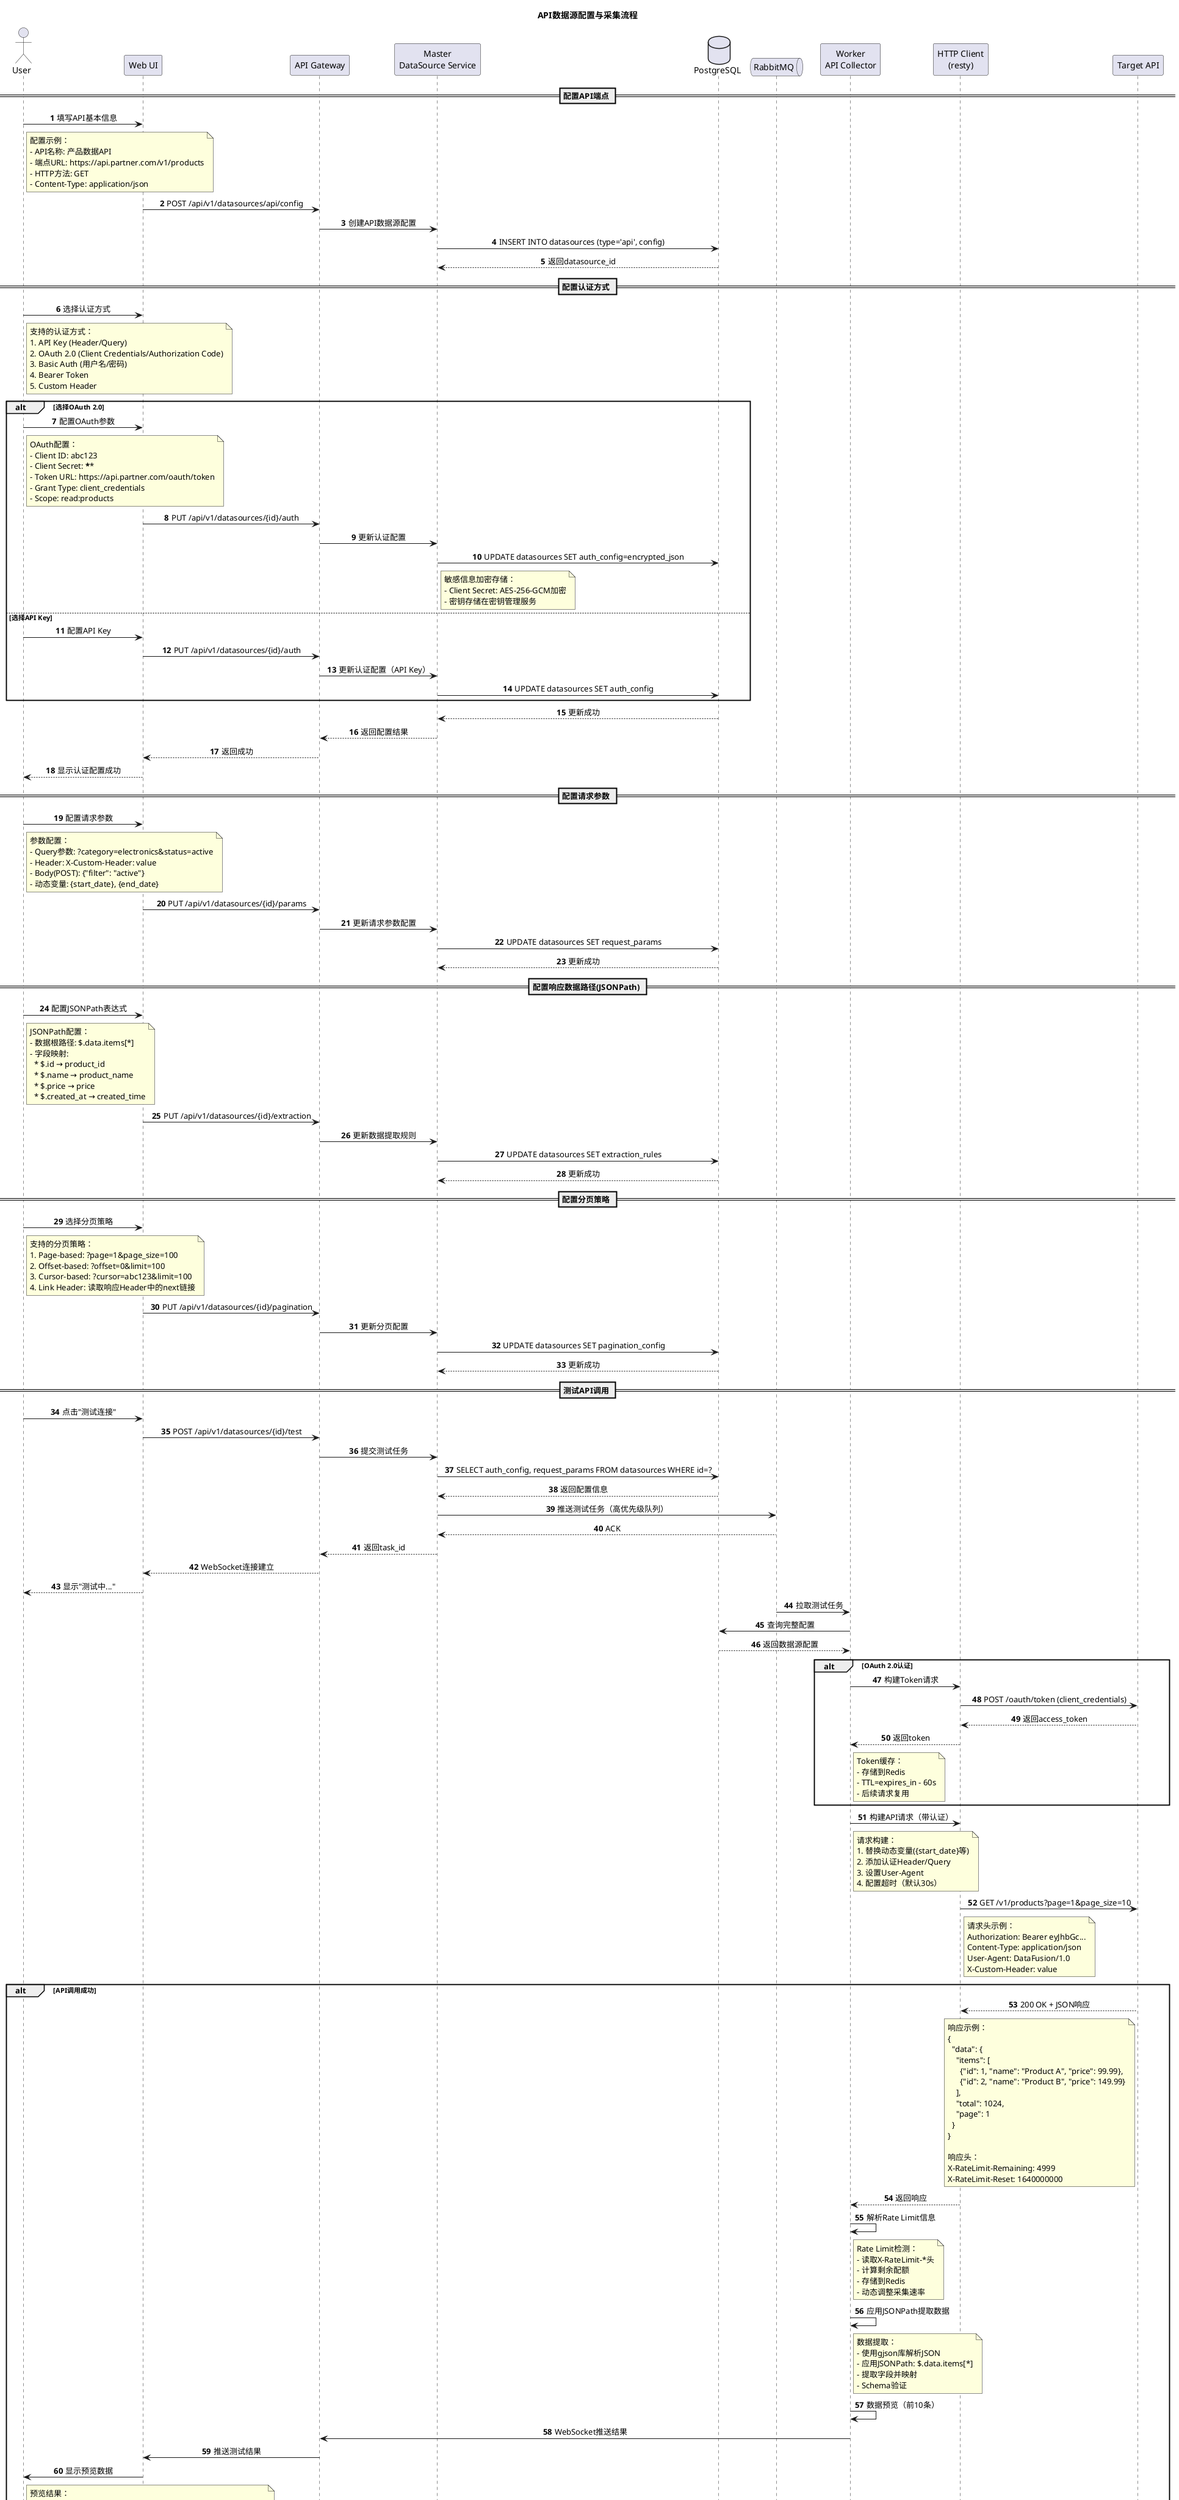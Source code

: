 @startuml
title API数据源配置与采集流程

skinparam backgroundColor #FFFFFF
skinparam sequenceMessageAlign center
skinparam responseMessageBelowArrow true

actor User as user
participant "Web UI" as ui
participant "API Gateway" as gateway
participant "Master\nDataSource Service" as master
database "PostgreSQL" as db
queue "RabbitMQ" as mq
participant "Worker\nAPI Collector" as worker
participant "HTTP Client\n(resty)" as http
participant "Target API" as api

autonumber

== 配置API端点 ==

user -> ui: 填写API基本信息
note right of user
  配置示例：
  - API名称: 产品数据API
  - 端点URL: https://api.partner.com/v1/products
  - HTTP方法: GET
  - Content-Type: application/json
end note

ui -> gateway: POST /api/v1/datasources/api/config
gateway -> master: 创建API数据源配置
master -> db: INSERT INTO datasources (type='api', config)
db --> master: 返回datasource_id

== 配置认证方式 ==

user -> ui: 选择认证方式
note right of user
  支持的认证方式：
  1. API Key (Header/Query)
  2. OAuth 2.0 (Client Credentials/Authorization Code)
  3. Basic Auth (用户名/密码)
  4. Bearer Token
  5. Custom Header
end note

alt 选择OAuth 2.0
  user -> ui: 配置OAuth参数
  note right of user
    OAuth配置：
    - Client ID: abc123
    - Client Secret: ******
    - Token URL: https://api.partner.com/oauth/token
    - Grant Type: client_credentials
    - Scope: read:products
  end note
  ui -> gateway: PUT /api/v1/datasources/{id}/auth
  gateway -> master: 更新认证配置
  master -> db: UPDATE datasources SET auth_config=encrypted_json
  note right of master
    敏感信息加密存储：
    - Client Secret: AES-256-GCM加密
    - 密钥存储在密钥管理服务
  end note
else 选择API Key
  user -> ui: 配置API Key
  ui -> gateway: PUT /api/v1/datasources/{id}/auth
  gateway -> master: 更新认证配置（API Key）
  master -> db: UPDATE datasources SET auth_config
end

db --> master: 更新成功
master --> gateway: 返回配置结果
gateway --> ui: 返回成功
ui --> user: 显示认证配置成功

== 配置请求参数 ==

user -> ui: 配置请求参数
note right of user
  参数配置：
  - Query参数: ?category=electronics&status=active
  - Header: X-Custom-Header: value
  - Body(POST): {"filter": "active"}
  - 动态变量: {start_date}, {end_date}
end note

ui -> gateway: PUT /api/v1/datasources/{id}/params
gateway -> master: 更新请求参数配置
master -> db: UPDATE datasources SET request_params
db --> master: 更新成功

== 配置响应数据路径(JSONPath) ==

user -> ui: 配置JSONPath表达式
note right of user
  JSONPath配置：
  - 数据根路径: $.data.items[*]
  - 字段映射:
    * $.id → product_id
    * $.name → product_name
    * $.price → price
    * $.created_at → created_time
end note

ui -> gateway: PUT /api/v1/datasources/{id}/extraction
gateway -> master: 更新数据提取规则
master -> db: UPDATE datasources SET extraction_rules
db --> master: 更新成功

== 配置分页策略 ==

user -> ui: 选择分页策略
note right of user
  支持的分页策略：
  1. Page-based: ?page=1&page_size=100
  2. Offset-based: ?offset=0&limit=100
  3. Cursor-based: ?cursor=abc123&limit=100
  4. Link Header: 读取响应Header中的next链接
end note

ui -> gateway: PUT /api/v1/datasources/{id}/pagination
gateway -> master: 更新分页配置
master -> db: UPDATE datasources SET pagination_config
db --> master: 更新成功

== 测试API调用 ==

user -> ui: 点击"测试连接"
ui -> gateway: POST /api/v1/datasources/{id}/test
gateway -> master: 提交测试任务
master -> db: SELECT auth_config, request_params FROM datasources WHERE id=?
db --> master: 返回配置信息
master -> mq: 推送测试任务（高优先级队列）
mq --> master: ACK

master --> gateway: 返回task_id
gateway --> ui: WebSocket连接建立
ui --> user: 显示"测试中..."

mq -> worker: 拉取测试任务
worker -> db: 查询完整配置
db --> worker: 返回数据源配置

alt OAuth 2.0认证
  worker -> http: 构建Token请求
  http -> api: POST /oauth/token (client_credentials)
  api --> http: 返回access_token
  http --> worker: 返回token
  note right of worker
    Token缓存：
    - 存储到Redis
    - TTL=expires_in - 60s
    - 后续请求复用
  end note
end

worker -> http: 构建API请求（带认证）
note right of worker
  请求构建：
  1. 替换动态变量({start_date}等)
  2. 添加认证Header/Query
  3. 设置User-Agent
  4. 配置超时（默认30s）
end note

http -> api: GET /v1/products?page=1&page_size=10
note right of http
  请求头示例：
  Authorization: Bearer eyJhbGc...
  Content-Type: application/json
  User-Agent: DataFusion/1.0
  X-Custom-Header: value
end note

alt API调用成功
  api --> http: 200 OK + JSON响应
  note left of api
    响应示例：
    {
      "data": {
        "items": [
          {"id": 1, "name": "Product A", "price": 99.99},
          {"id": 2, "name": "Product B", "price": 149.99}
        ],
        "total": 1024,
        "page": 1
      }
    }

    响应头：
    X-RateLimit-Remaining: 4999
    X-RateLimit-Reset: 1640000000
  end note

  http --> worker: 返回响应

  worker -> worker: 解析Rate Limit信息
  note right of worker
    Rate Limit检测：
    - 读取X-RateLimit-*头
    - 计算剩余配额
    - 存储到Redis
    - 动态调整采集速率
  end note

  worker -> worker: 应用JSONPath提取数据
  note right of worker
    数据提取：
    - 使用gjson库解析JSON
    - 应用JSONPath: $.data.items[*]
    - 提取字段并映射
    - Schema验证
  end note

  worker -> worker: 数据预览（前10条）
  worker -> gateway: WebSocket推送结果
  gateway -> ui: 推送测试结果
  ui -> user: 显示预览数据
  note right of user
    预览结果：
    ✓ 连接成功
    ✓ 认证通过
    ✓ 提取到2条数据
    ✓ Schema: {id, name, price}
    ✓ Rate Limit: 4999/5000

    数据示例：
    [
      {"product_id": 1, "product_name": "Product A", "price": 99.99},
      {"product_id": 2, "product_name": "Product B", "price": 149.99}
    ]
  end note

else API调用失败
  api --> http: 4xx/5xx错误
  note left of api
    常见错误：
    - 401 Unauthorized: 认证失败
    - 403 Forbidden: 权限不足
    - 429 Too Many Requests: 超速率限制
    - 500 Internal Server Error: 服务器错误
  end note

  http --> worker: 返回错误
  worker -> worker: 错误分类与记录
  worker -> gateway: WebSocket推送错误
  gateway -> ui: 推送错误信息
  ui -> user: 显示错误详情
  note right of user
    错误提示：
    ✗ 测试失败
    错误类型: 401 Unauthorized
    建议: 请检查Client ID和Secret是否正确
  end note
end

== 保存配置 ==

user -> ui: 确认配置无误，点击"保存"
ui -> gateway: PUT /api/v1/datasources/{id}/finalize
gateway -> master: 标记数据源为已激活
master -> db: UPDATE datasources SET status='active', updated_at=NOW()
db --> master: 更新成功
master --> gateway: 返回成功
gateway --> ui: 返回成功
ui --> user: 显示"API数据源配置完成"

@enduml
